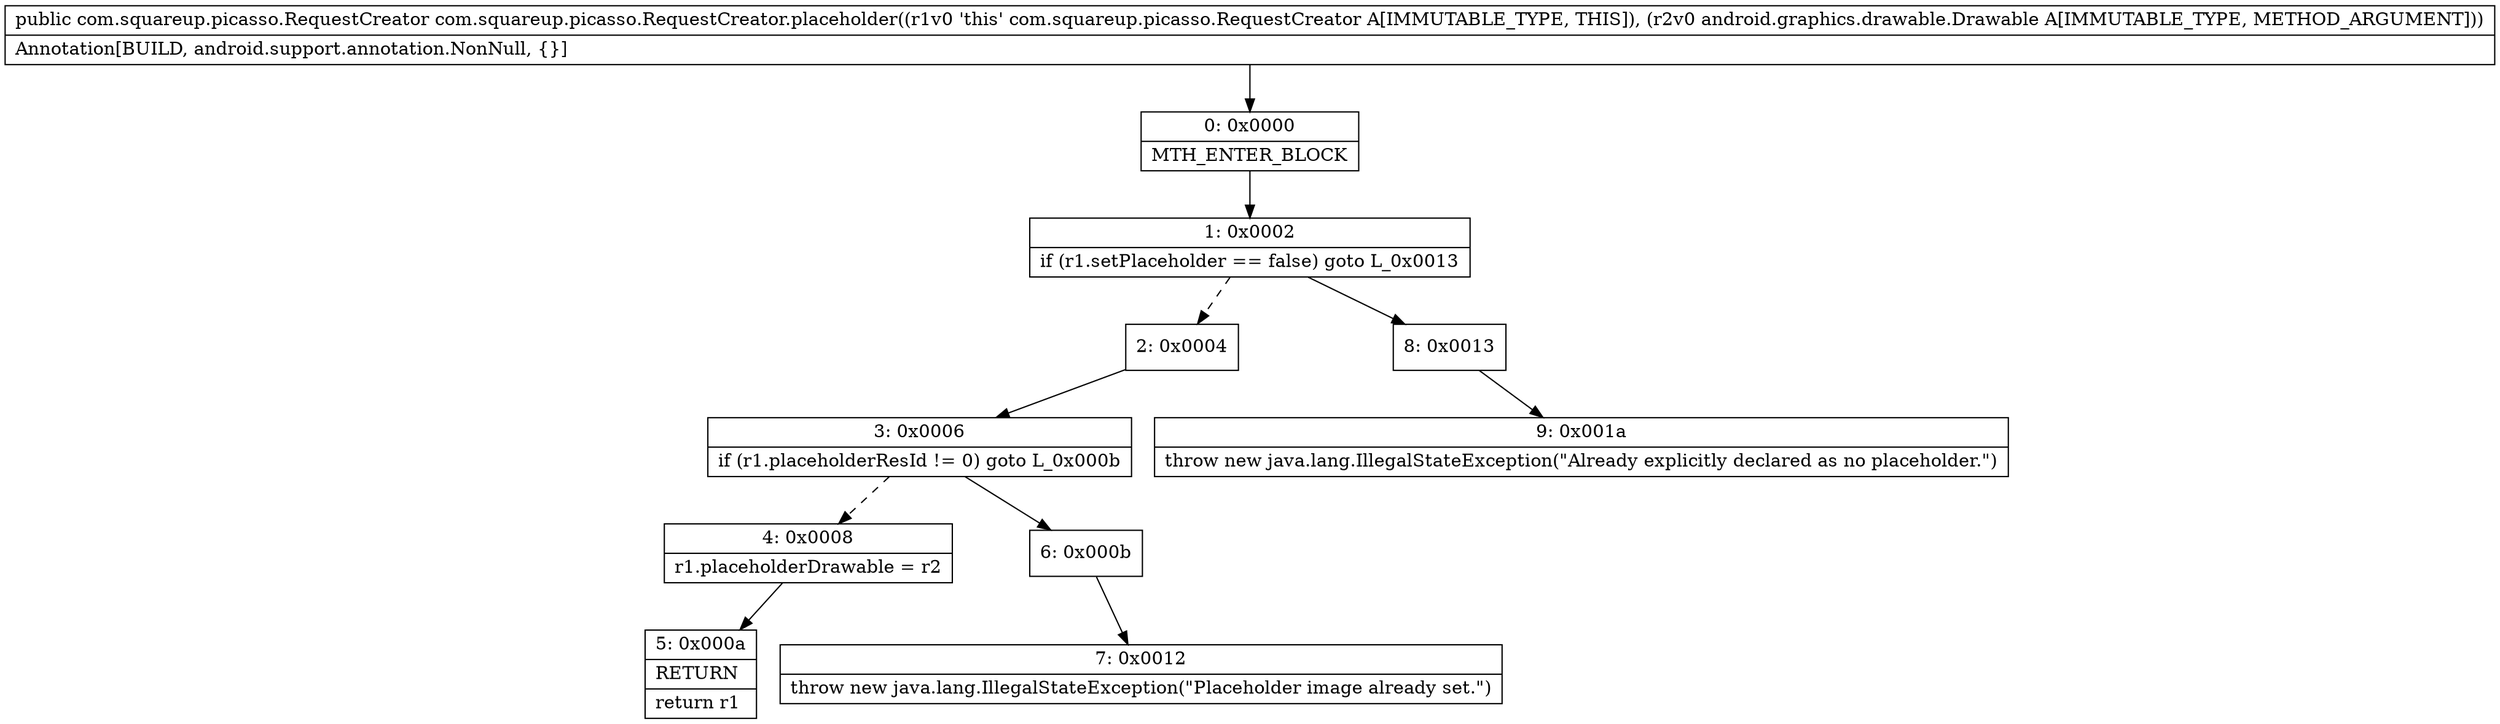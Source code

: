 digraph "CFG forcom.squareup.picasso.RequestCreator.placeholder(Landroid\/graphics\/drawable\/Drawable;)Lcom\/squareup\/picasso\/RequestCreator;" {
Node_0 [shape=record,label="{0\:\ 0x0000|MTH_ENTER_BLOCK\l}"];
Node_1 [shape=record,label="{1\:\ 0x0002|if (r1.setPlaceholder == false) goto L_0x0013\l}"];
Node_2 [shape=record,label="{2\:\ 0x0004}"];
Node_3 [shape=record,label="{3\:\ 0x0006|if (r1.placeholderResId != 0) goto L_0x000b\l}"];
Node_4 [shape=record,label="{4\:\ 0x0008|r1.placeholderDrawable = r2\l}"];
Node_5 [shape=record,label="{5\:\ 0x000a|RETURN\l|return r1\l}"];
Node_6 [shape=record,label="{6\:\ 0x000b}"];
Node_7 [shape=record,label="{7\:\ 0x0012|throw new java.lang.IllegalStateException(\"Placeholder image already set.\")\l}"];
Node_8 [shape=record,label="{8\:\ 0x0013}"];
Node_9 [shape=record,label="{9\:\ 0x001a|throw new java.lang.IllegalStateException(\"Already explicitly declared as no placeholder.\")\l}"];
MethodNode[shape=record,label="{public com.squareup.picasso.RequestCreator com.squareup.picasso.RequestCreator.placeholder((r1v0 'this' com.squareup.picasso.RequestCreator A[IMMUTABLE_TYPE, THIS]), (r2v0 android.graphics.drawable.Drawable A[IMMUTABLE_TYPE, METHOD_ARGUMENT]))  | Annotation[BUILD, android.support.annotation.NonNull, \{\}]\l}"];
MethodNode -> Node_0;
Node_0 -> Node_1;
Node_1 -> Node_2[style=dashed];
Node_1 -> Node_8;
Node_2 -> Node_3;
Node_3 -> Node_4[style=dashed];
Node_3 -> Node_6;
Node_4 -> Node_5;
Node_6 -> Node_7;
Node_8 -> Node_9;
}

